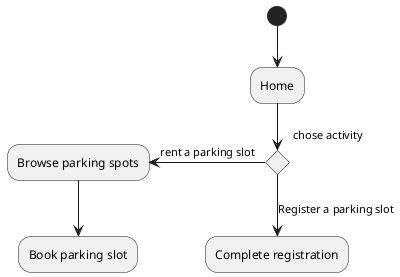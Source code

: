 @startuml
(*)  --> "Home"
if "chose activity" then
-left->[rent a parking slot]"Browse parking spots"
--> "Book parking slot"
else
--> [Register a parking slot] "Complete registration"
endif
@enduml